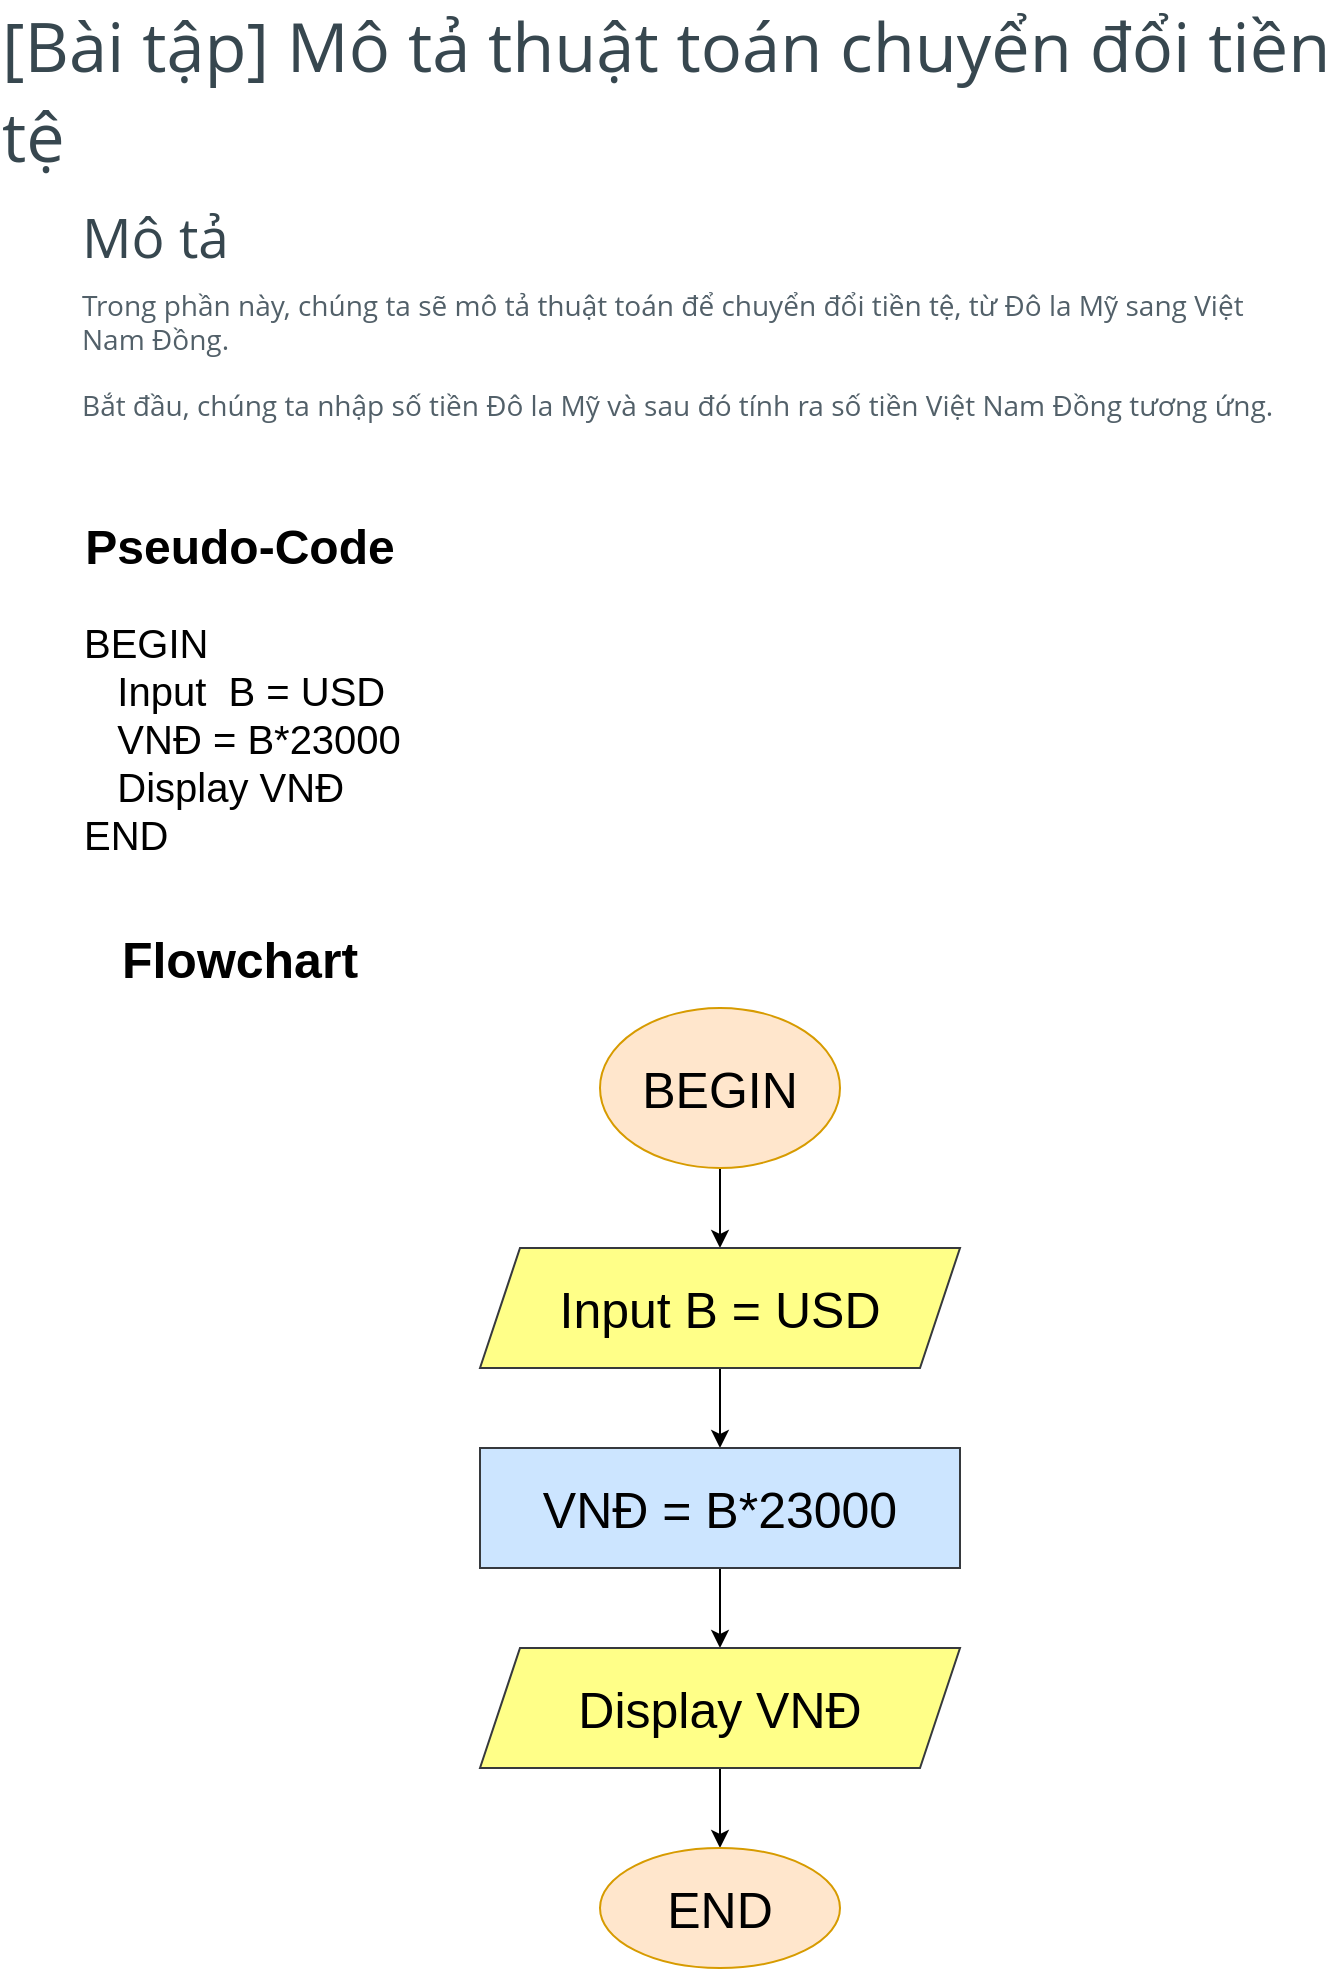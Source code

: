 <mxfile version="16.6.4" type="device"><diagram id="C5RBs43oDa-KdzZeNtuy" name="Page-1"><mxGraphModel dx="868" dy="460" grid="1" gridSize="10" guides="1" tooltips="1" connect="1" arrows="1" fold="1" page="1" pageScale="1" pageWidth="827" pageHeight="1169" math="0" shadow="0"><root><mxCell id="WIyWlLk6GJQsqaUBKTNV-0"/><mxCell id="WIyWlLk6GJQsqaUBKTNV-1" parent="WIyWlLk6GJQsqaUBKTNV-0"/><mxCell id="C4-8o41hWBCsRrzfBwSI-0" value="&lt;h2 id=&quot;yui_3_17_2_1_1646105446762_41&quot; style=&quot;box-sizing: border-box ; margin-top: 0px ; margin-bottom: 0.5rem ; font-family: &amp;#34;open sans&amp;#34; ; font-weight: 400 ; line-height: 1.3 ; color: rgb(55 , 71 , 79) ; font-size: 2.143rem ; text-align: left ; background-color: rgb(255 , 255 , 255)&quot;&gt;[Bài tập] Mô tả thuật toán chuyển đổi tiền tệ&lt;/h2&gt;" style="text;html=1;strokeColor=none;fillColor=none;align=center;verticalAlign=middle;whiteSpace=wrap;rounded=0;" vertex="1" parent="WIyWlLk6GJQsqaUBKTNV-1"><mxGeometry x="40" y="40" width="670" height="50" as="geometry"/></mxCell><mxCell id="C4-8o41hWBCsRrzfBwSI-1" value="&lt;h3 style=&quot;box-sizing: border-box ; margin-top: 0px ; margin-bottom: 0.5rem ; font-family: &amp;#34;open sans&amp;#34; ; font-weight: 400 ; line-height: 1.3 ; color: rgb(55 , 71 , 79) ; font-size: 1.715rem ; text-align: left ; background-color: rgb(255 , 255 , 255)&quot;&gt;Mô tả&lt;/h3&gt;&lt;p style=&quot;box-sizing: border-box ; margin-top: 0px ; margin-bottom: 1rem ; color: rgb(82 , 96 , 105) ; font-family: &amp;#34;open sans&amp;#34; , sans-serif ; font-size: 14px ; text-align: left ; background-color: rgb(255 , 255 , 255)&quot;&gt;Trong phần này, chúng ta sẽ mô tả thuật toán để chuyển đổi tiền tệ, từ Đô la Mỹ sang Việt Nam Đồng.&lt;/p&gt;&lt;p style=&quot;box-sizing: border-box ; margin-top: 0px ; margin-bottom: 1rem ; color: rgb(82 , 96 , 105) ; font-family: &amp;#34;open sans&amp;#34; , sans-serif ; font-size: 14px ; text-align: left ; background-color: rgb(255 , 255 , 255)&quot;&gt;Bắt đầu, chúng ta nhập số tiền Đô la Mỹ và sau đó tính ra số tiền Việt Nam Đồng tương ứng.&lt;/p&gt;" style="text;html=1;strokeColor=none;fillColor=none;align=center;verticalAlign=middle;whiteSpace=wrap;rounded=0;" vertex="1" parent="WIyWlLk6GJQsqaUBKTNV-1"><mxGeometry x="80" y="120" width="600" height="120" as="geometry"/></mxCell><mxCell id="C4-8o41hWBCsRrzfBwSI-2" value="&lt;b&gt;&lt;font style=&quot;font-size: 24px&quot;&gt;Pseudo-Code&lt;/font&gt;&lt;/b&gt;" style="text;html=1;strokeColor=none;fillColor=none;align=center;verticalAlign=middle;whiteSpace=wrap;rounded=0;labelBackgroundColor=default;" vertex="1" parent="WIyWlLk6GJQsqaUBKTNV-1"><mxGeometry x="80" y="260" width="160" height="60" as="geometry"/></mxCell><mxCell id="C4-8o41hWBCsRrzfBwSI-3" value="BEGIN&lt;br&gt;&amp;nbsp; &amp;nbsp;Input&amp;nbsp; B = USD&lt;br&gt;&amp;nbsp; &amp;nbsp;VNĐ = B*23000&lt;br&gt;&amp;nbsp; &amp;nbsp;Display VNĐ&lt;br&gt;END" style="text;html=1;strokeColor=none;fillColor=none;align=left;verticalAlign=top;whiteSpace=wrap;rounded=0;labelBackgroundColor=default;fontSize=20;" vertex="1" parent="WIyWlLk6GJQsqaUBKTNV-1"><mxGeometry x="80" y="319" width="359" height="131" as="geometry"/></mxCell><mxCell id="C4-8o41hWBCsRrzfBwSI-6" value="&lt;b&gt;&lt;font style=&quot;font-size: 25px&quot;&gt;Flowchart&lt;/font&gt;&lt;/b&gt;" style="text;html=1;strokeColor=none;fillColor=none;align=center;verticalAlign=middle;whiteSpace=wrap;rounded=0;labelBackgroundColor=default;fontSize=20;" vertex="1" parent="WIyWlLk6GJQsqaUBKTNV-1"><mxGeometry x="90" y="470" width="140" height="50" as="geometry"/></mxCell><mxCell id="C4-8o41hWBCsRrzfBwSI-9" value="" style="edgeStyle=orthogonalEdgeStyle;rounded=0;orthogonalLoop=1;jettySize=auto;html=1;fontSize=25;" edge="1" parent="WIyWlLk6GJQsqaUBKTNV-1" source="C4-8o41hWBCsRrzfBwSI-7" target="C4-8o41hWBCsRrzfBwSI-8"><mxGeometry relative="1" as="geometry"/></mxCell><mxCell id="C4-8o41hWBCsRrzfBwSI-7" value="&lt;font style=&quot;font-size: 25px&quot;&gt;BEGIN&lt;/font&gt;" style="ellipse;whiteSpace=wrap;html=1;labelBackgroundColor=none;fontSize=25;fillColor=#ffe6cc;strokeColor=#d79b00;" vertex="1" parent="WIyWlLk6GJQsqaUBKTNV-1"><mxGeometry x="340" y="520" width="120" height="80" as="geometry"/></mxCell><mxCell id="C4-8o41hWBCsRrzfBwSI-11" value="" style="edgeStyle=orthogonalEdgeStyle;rounded=0;orthogonalLoop=1;jettySize=auto;html=1;fontSize=25;" edge="1" parent="WIyWlLk6GJQsqaUBKTNV-1" source="C4-8o41hWBCsRrzfBwSI-8" target="C4-8o41hWBCsRrzfBwSI-10"><mxGeometry relative="1" as="geometry"/></mxCell><mxCell id="C4-8o41hWBCsRrzfBwSI-8" value="Input B = USD" style="shape=parallelogram;perimeter=parallelogramPerimeter;whiteSpace=wrap;html=1;fixedSize=1;fontSize=25;labelBackgroundColor=none;fillColor=#ffff88;strokeColor=#36393d;" vertex="1" parent="WIyWlLk6GJQsqaUBKTNV-1"><mxGeometry x="280" y="640" width="240" height="60" as="geometry"/></mxCell><mxCell id="C4-8o41hWBCsRrzfBwSI-13" value="" style="edgeStyle=orthogonalEdgeStyle;rounded=0;orthogonalLoop=1;jettySize=auto;html=1;fontSize=25;" edge="1" parent="WIyWlLk6GJQsqaUBKTNV-1" source="C4-8o41hWBCsRrzfBwSI-10" target="C4-8o41hWBCsRrzfBwSI-12"><mxGeometry relative="1" as="geometry"/></mxCell><mxCell id="C4-8o41hWBCsRrzfBwSI-10" value="VNĐ = B*23000" style="whiteSpace=wrap;html=1;fontSize=25;labelBackgroundColor=none;fillColor=#cce5ff;strokeColor=#36393d;" vertex="1" parent="WIyWlLk6GJQsqaUBKTNV-1"><mxGeometry x="280" y="740" width="240" height="60" as="geometry"/></mxCell><mxCell id="C4-8o41hWBCsRrzfBwSI-15" value="" style="edgeStyle=orthogonalEdgeStyle;rounded=0;orthogonalLoop=1;jettySize=auto;html=1;fontSize=25;" edge="1" parent="WIyWlLk6GJQsqaUBKTNV-1" source="C4-8o41hWBCsRrzfBwSI-12" target="C4-8o41hWBCsRrzfBwSI-14"><mxGeometry relative="1" as="geometry"/></mxCell><mxCell id="C4-8o41hWBCsRrzfBwSI-12" value="Display VNĐ" style="shape=parallelogram;perimeter=parallelogramPerimeter;whiteSpace=wrap;html=1;fixedSize=1;fontSize=25;labelBackgroundColor=none;fillColor=#ffff88;strokeColor=#36393d;" vertex="1" parent="WIyWlLk6GJQsqaUBKTNV-1"><mxGeometry x="280" y="840" width="240" height="60" as="geometry"/></mxCell><mxCell id="C4-8o41hWBCsRrzfBwSI-14" value="END" style="ellipse;whiteSpace=wrap;html=1;fontSize=25;labelBackgroundColor=none;fillColor=#ffe6cc;strokeColor=#d79b00;" vertex="1" parent="WIyWlLk6GJQsqaUBKTNV-1"><mxGeometry x="340" y="940" width="120" height="60" as="geometry"/></mxCell></root></mxGraphModel></diagram></mxfile>